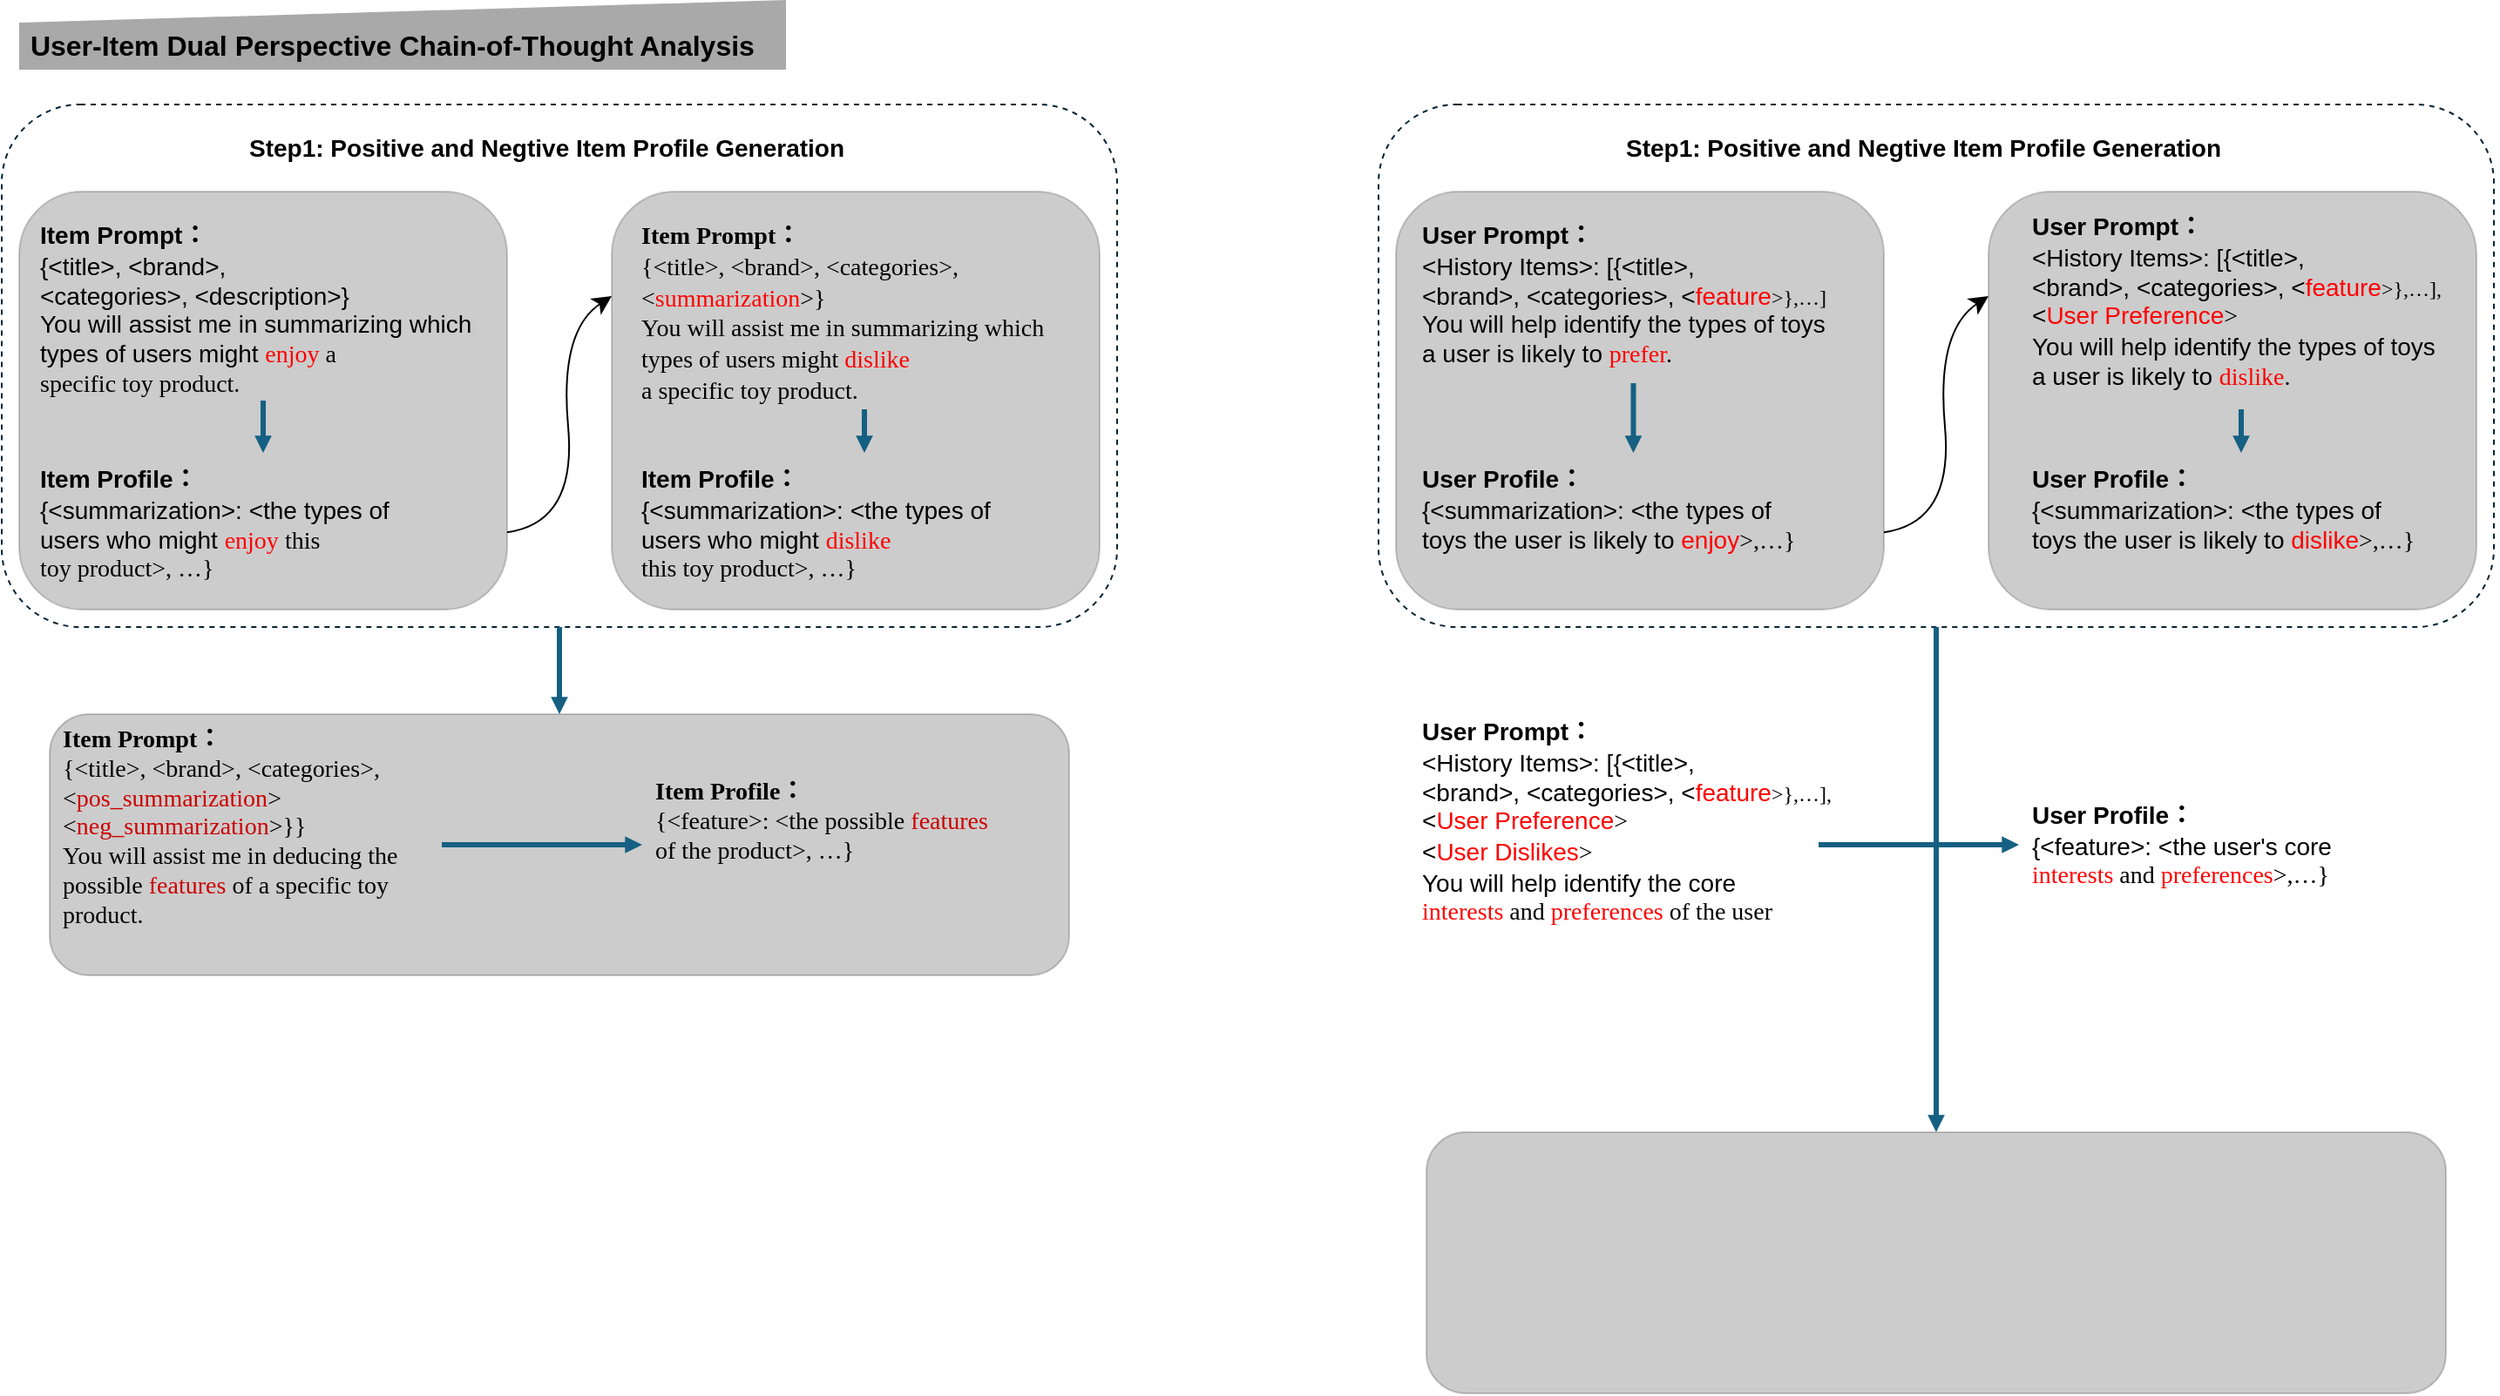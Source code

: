 <mxfile version="26.0.16">
  <diagram name="第 1 页" id="442niqhSu2lS9myGtu38">
    <mxGraphModel dx="2119" dy="1115" grid="1" gridSize="10" guides="1" tooltips="1" connect="1" arrows="1" fold="1" page="1" pageScale="1" pageWidth="827" pageHeight="1169" math="0" shadow="0">
      <root>
        <mxCell id="0" />
        <mxCell id="1" parent="0" />
        <mxCell id="eqOlh_1EKqWcsQfCFC2H-27" value="" style="rounded=1;whiteSpace=wrap;html=1;dashed=1;strokeColor=light-dark(#042433,#042433);" parent="1" vertex="1">
          <mxGeometry x="-780" y="250" width="640" height="300" as="geometry" />
        </mxCell>
        <mxCell id="cAAzMpG0Tfow3gVaOTzU-6" value="" style="rounded=1;whiteSpace=wrap;html=1;gradientColor=light-dark(#FFEFD5,#E6F7FF);gradientDirection=south;strokeColor=default;fillColor=default;opacity=20;" parent="1" vertex="1">
          <mxGeometry x="-770" y="300" width="280" height="240" as="geometry" />
        </mxCell>
        <mxCell id="cAAzMpG0Tfow3gVaOTzU-11" style="edgeStyle=orthogonalEdgeStyle;rounded=0;orthogonalLoop=1;jettySize=auto;html=1;strokeColor=#156082;targetPerimeterSpacing=0;fontSize=11;strokeWidth=3;endArrow=block;endFill=1;endSize=2;exitX=0.5;exitY=1;exitDx=0;exitDy=0;entryX=0.5;entryY=0;entryDx=0;entryDy=0;" parent="1" target="kIWgFsy2-NyYdf6hUy1c-21" edge="1" source="kIWgFsy2-NyYdf6hUy1c-20">
          <mxGeometry relative="1" as="geometry">
            <mxPoint x="-617.5" y="420" as="sourcePoint" />
            <mxPoint x="-617.5" y="450" as="targetPoint" />
          </mxGeometry>
        </mxCell>
        <mxCell id="eqOlh_1EKqWcsQfCFC2H-3" value="" style="rounded=1;whiteSpace=wrap;html=1;gradientColor=light-dark(#FFEFD5,#E6F7FF);gradientDirection=south;strokeColor=default;fillColor=default;opacity=20;" parent="1" vertex="1">
          <mxGeometry x="-430" y="300" width="280" height="240" as="geometry" />
        </mxCell>
        <mxCell id="eqOlh_1EKqWcsQfCFC2H-4" style="edgeStyle=orthogonalEdgeStyle;rounded=0;orthogonalLoop=1;jettySize=auto;html=1;strokeColor=#156082;targetPerimeterSpacing=0;fontSize=11;strokeWidth=3;endArrow=block;endFill=1;endSize=2;exitX=0.5;exitY=1;exitDx=0;exitDy=0;" parent="1" source="eqOlh_1EKqWcsQfCFC2H-12" target="kIWgFsy2-NyYdf6hUy1c-19" edge="1">
          <mxGeometry relative="1" as="geometry">
            <mxPoint x="-320" y="410" as="sourcePoint" />
            <mxPoint x="-304.96" y="455" as="targetPoint" />
          </mxGeometry>
        </mxCell>
        <mxCell id="eqOlh_1EKqWcsQfCFC2H-5" value="&lt;p style=&quot;white-space: normal; margin-top: 0pt; margin-bottom: 0pt; margin-left: 0in; direction: ltr; unicode-bidi: embed; word-break: normal;&quot;&gt;&lt;br&gt;&lt;/p&gt;" style="text;html=1;align=left;verticalAlign=middle;resizable=0;points=[];autosize=1;strokeColor=none;fillColor=none;" parent="1" vertex="1">
          <mxGeometry x="-467.5" y="635" width="20" height="30" as="geometry" />
        </mxCell>
        <mxCell id="eqOlh_1EKqWcsQfCFC2H-9" value="&lt;p style=&quot;font-size: 14px; text-align: left; white-space: normal; margin-top: 0pt; margin-bottom: 0pt; margin-left: 0in; direction: ltr; unicode-bidi: embed; word-break: normal;&quot;&gt;&lt;br&gt;&lt;/p&gt;" style="text;html=1;align=center;verticalAlign=middle;resizable=0;points=[];autosize=1;strokeColor=none;fillColor=none;fontSize=16;" parent="1" vertex="1">
          <mxGeometry x="-397.5" y="635" width="20" height="30" as="geometry" />
        </mxCell>
        <mxCell id="eqOlh_1EKqWcsQfCFC2H-12" value="&lt;p style=&quot;caret-color: rgb(0, 0, 0); color: rgb(0, 0, 0); font-family: Helvetica; font-style: normal; font-variant-caps: normal; font-weight: 400; letter-spacing: normal; text-indent: 0px; text-transform: none; white-space: normal; word-spacing: 0px; -webkit-text-stroke-width: 0px; text-decoration: none; font-size: 14px; text-align: left; margin-top: 0pt; margin-bottom: 0pt; margin-left: 0in; direction: ltr; unicode-bidi: embed; word-break: normal;&quot;&gt;&lt;span style=&quot;font-family: Aptos; font-weight: bold;&quot;&gt;Item Prompt&lt;/span&gt;&lt;span style=&quot;font-family: 等线; font-weight: bold;&quot;&gt;：&lt;/span&gt;&lt;/p&gt;&lt;p style=&quot;caret-color: rgb(0, 0, 0); color: rgb(0, 0, 0); font-family: Helvetica; font-style: normal; font-variant-caps: normal; font-weight: 400; letter-spacing: normal; text-indent: 0px; text-transform: none; white-space: normal; word-spacing: 0px; -webkit-text-stroke-width: 0px; text-decoration: none; font-size: 14px; text-align: left; margin-top: 0pt; margin-bottom: 0pt; margin-left: 0in; direction: ltr; unicode-bidi: embed; word-break: normal;&quot;&gt;&lt;span style=&quot;font-family: Aptos;&quot;&gt;{&amp;lt;title&amp;gt;, &amp;lt;brand&amp;gt;, &amp;lt;categories&amp;gt;, &amp;lt;&lt;/span&gt;&lt;span style=&quot;font-family: Aptos; color: red;&quot;&gt;summarization&lt;/span&gt;&lt;span style=&quot;font-family: Aptos;&quot;&gt;&amp;gt;}&lt;/span&gt;&lt;/p&gt;&lt;p style=&quot;caret-color: rgb(0, 0, 0); color: rgb(0, 0, 0); font-family: Helvetica; font-style: normal; font-variant-caps: normal; font-weight: 400; letter-spacing: normal; text-indent: 0px; text-transform: none; white-space: normal; word-spacing: 0px; -webkit-text-stroke-width: 0px; text-decoration: none; font-size: 14px; text-align: left; margin-top: 0pt; margin-bottom: 0pt; margin-left: 0in; direction: ltr; unicode-bidi: embed; word-break: normal;&quot;&gt;&lt;span style=&quot;font-family: Aptos;&quot;&gt;You will assist me in summarizing which types of users might&amp;nbsp;&lt;/span&gt;&lt;span style=&quot;font-family: Aptos; color: red;&quot;&gt;dislike&lt;/span&gt;&lt;span style=&quot;font-family: Aptos;&quot;&gt;&amp;nbsp;&lt;/span&gt;&lt;/p&gt;&lt;p style=&quot;caret-color: rgb(0, 0, 0); color: rgb(0, 0, 0); font-family: Helvetica; font-style: normal; font-variant-caps: normal; font-weight: 400; letter-spacing: normal; text-indent: 0px; text-transform: none; white-space: normal; word-spacing: 0px; -webkit-text-stroke-width: 0px; text-decoration: none; font-size: 14px; text-align: left; margin-top: 0pt; margin-bottom: 0pt; margin-left: 0in; direction: ltr; unicode-bidi: embed; word-break: normal;&quot;&gt;&lt;span style=&quot;font-family: Aptos;&quot;&gt;a specific toy product.&lt;/span&gt;&lt;/p&gt;" style="text;whiteSpace=wrap;html=1;" parent="1" vertex="1">
          <mxGeometry x="-415" y="310" width="260" height="115" as="geometry" />
        </mxCell>
        <mxCell id="eqOlh_1EKqWcsQfCFC2H-15" value="" style="curved=1;endArrow=classic;html=1;rounded=0;fontSize=12;startSize=8;endSize=8;exitX=1;exitY=0.815;exitDx=0;exitDy=0;exitPerimeter=0;entryX=0;entryY=0.25;entryDx=0;entryDy=0;" parent="1" source="cAAzMpG0Tfow3gVaOTzU-6" target="eqOlh_1EKqWcsQfCFC2H-3" edge="1">
          <mxGeometry width="50" height="50" relative="1" as="geometry">
            <mxPoint x="-430" y="460" as="sourcePoint" />
            <mxPoint x="-380" y="410" as="targetPoint" />
            <Array as="points">
              <mxPoint x="-450" y="490" />
              <mxPoint x="-460" y="380" />
            </Array>
          </mxGeometry>
        </mxCell>
        <mxCell id="eqOlh_1EKqWcsQfCFC2H-20" value="&lt;p style=&quot;caret-color: rgb(0, 0, 0); color: rgb(0, 0, 0); font-style: normal; font-variant-caps: normal; font-weight: 400; letter-spacing: normal; orphans: auto; text-indent: 0px; text-transform: none; white-space: normal; widows: auto; word-spacing: 0px; -webkit-text-stroke-width: 0px; text-decoration: none; margin-top: 0pt; margin-bottom: 0pt; margin-left: 0in; text-align: left; direction: ltr; unicode-bidi: embed; word-break: normal;&quot;&gt;&lt;span style=&quot;font-size: 10.5pt; font-family: Aptos; color: black; font-weight: bold;&quot;&gt;Item Prompt&lt;/span&gt;&lt;span style=&quot;font-size: 10.5pt; font-family: 等线; color: black; font-weight: bold;&quot;&gt;：&lt;/span&gt;&lt;/p&gt;&lt;p style=&quot;caret-color: rgb(0, 0, 0); color: rgb(0, 0, 0); font-style: normal; font-variant-caps: normal; font-weight: 400; letter-spacing: normal; orphans: auto; text-indent: 0px; text-transform: none; white-space: normal; widows: auto; word-spacing: 0px; -webkit-text-stroke-width: 0px; text-decoration: none; margin-top: 0pt; margin-bottom: 0pt; margin-left: 0in; text-align: left; direction: ltr; unicode-bidi: embed; word-break: normal;&quot;&gt;&lt;span style=&quot;font-size: 10.5pt; font-family: Aptos; color: black;&quot;&gt;{&amp;lt;title&amp;gt;, &amp;lt;brand&amp;gt;, &amp;lt;categories&amp;gt;, &amp;lt;&lt;/span&gt;&lt;span style=&quot;font-size: 10.5pt; font-family: Aptos; color: red;&quot;&gt;pos_summarization&lt;/span&gt;&lt;span style=&quot;font-size: 10.5pt; font-family: Aptos; color: black;&quot;&gt;&amp;gt; &amp;lt;&lt;/span&gt;&lt;span style=&quot;font-size: 10.5pt; font-family: Aptos; color: red;&quot;&gt;neg_summarization&lt;/span&gt;&lt;span style=&quot;font-size: 10.5pt; font-family: Aptos; color: black;&quot;&gt;&amp;gt;}}&lt;/span&gt;&lt;/p&gt;&lt;p style=&quot;caret-color: rgb(0, 0, 0); color: rgb(0, 0, 0); font-style: normal; font-variant-caps: normal; font-weight: 400; letter-spacing: normal; orphans: auto; text-indent: 0px; text-transform: none; white-space: normal; widows: auto; word-spacing: 0px; -webkit-text-stroke-width: 0px; text-decoration: none; margin-top: 0pt; margin-bottom: 0pt; margin-left: 0in; text-align: left; direction: ltr; unicode-bidi: embed; word-break: normal;&quot;&gt;&lt;span style=&quot;font-size: 10.5pt; font-family: Aptos; color: black;&quot;&gt;You will assist me in deducing the possible&lt;span class=&quot;Apple-converted-space&quot;&gt;&amp;nbsp;&lt;/span&gt;&lt;/span&gt;&lt;span style=&quot;font-size: 10.5pt; font-family: Aptos; color: red;&quot;&gt;features&lt;/span&gt;&lt;span style=&quot;font-size: 10.5pt; font-family: Aptos; color: black;&quot;&gt;&lt;span class=&quot;Apple-converted-space&quot;&gt;&amp;nbsp;&lt;/span&gt;of a specific toy product.&lt;/span&gt;&lt;/p&gt;" style="text;whiteSpace=wrap;html=1;" parent="1" vertex="1">
          <mxGeometry x="-747.5" y="600" width="220" height="150" as="geometry" />
        </mxCell>
        <mxCell id="eqOlh_1EKqWcsQfCFC2H-21" value="&lt;p style=&quot;caret-color: rgb(0, 0, 0); color: rgb(0, 0, 0); font-style: normal; font-variant-caps: normal; font-weight: 400; letter-spacing: normal; text-indent: 0px; text-transform: none; white-space: normal; word-spacing: 0px; -webkit-text-stroke-width: 0px; text-decoration: none; margin-top: 0pt; margin-bottom: 0pt; margin-left: 0in; text-align: left; direction: ltr; unicode-bidi: embed; word-break: normal;&quot;&gt;&lt;span style=&quot;font-size: 10.5pt; font-family: Aptos; color: black; font-weight: bold;&quot;&gt;Item Profile&lt;/span&gt;&lt;span style=&quot;font-size: 10.5pt; font-family: 等线; color: black; font-weight: bold;&quot;&gt;：&lt;/span&gt;&lt;/p&gt;&lt;p style=&quot;caret-color: rgb(0, 0, 0); color: rgb(0, 0, 0); font-style: normal; font-variant-caps: normal; font-weight: 400; letter-spacing: normal; text-indent: 0px; text-transform: none; white-space: normal; word-spacing: 0px; -webkit-text-stroke-width: 0px; text-decoration: none; margin-top: 0pt; margin-bottom: 0pt; margin-left: 0in; text-align: left; direction: ltr; unicode-bidi: embed; word-break: normal;&quot;&gt;&lt;span style=&quot;font-size: 10.5pt; font-family: Aptos; color: black;&quot;&gt;{&amp;lt;feature&amp;gt;: &amp;lt;the possible&lt;span class=&quot;Apple-converted-space&quot;&gt;&amp;nbsp;&lt;/span&gt;&lt;/span&gt;&lt;span style=&quot;font-size: 10.5pt; font-family: Aptos; color: red;&quot;&gt;features&lt;/span&gt;&lt;span style=&quot;font-size: 10.5pt; font-family: Aptos; color: black;&quot;&gt;&lt;span class=&quot;Apple-converted-space&quot;&gt;&amp;nbsp;&lt;/span&gt;&lt;/span&gt;&lt;/p&gt;&lt;p style=&quot;caret-color: rgb(0, 0, 0); color: rgb(0, 0, 0); font-style: normal; font-variant-caps: normal; font-weight: 400; letter-spacing: normal; text-indent: 0px; text-transform: none; white-space: normal; word-spacing: 0px; -webkit-text-stroke-width: 0px; text-decoration: none; margin-top: 0pt; margin-bottom: 0pt; margin-left: 0in; text-align: left; direction: ltr; unicode-bidi: embed; word-break: normal;&quot;&gt;&lt;span style=&quot;font-size: 10.5pt; font-family: Aptos; color: black;&quot;&gt;of the product&amp;gt;, …}&lt;/span&gt;&lt;/p&gt;" style="text;whiteSpace=wrap;html=1;" parent="1" vertex="1">
          <mxGeometry x="-407.5" y="630" width="245" height="80" as="geometry" />
        </mxCell>
        <mxCell id="eqOlh_1EKqWcsQfCFC2H-24" value="" style="rounded=1;whiteSpace=wrap;html=1;gradientColor=light-dark(#FFEFD5,#E6F7FF);gradientDirection=south;strokeColor=default;fillColor=default;opacity=20;" parent="1" vertex="1">
          <mxGeometry x="-752.5" y="600" width="585" height="150" as="geometry" />
        </mxCell>
        <mxCell id="eqOlh_1EKqWcsQfCFC2H-23" style="edgeStyle=orthogonalEdgeStyle;rounded=0;orthogonalLoop=1;jettySize=auto;html=1;strokeColor=#156082;targetPerimeterSpacing=0;fontSize=11;strokeWidth=3;endArrow=block;endFill=1;endSize=2;exitX=1;exitY=0.5;exitDx=0;exitDy=0;" parent="1" source="eqOlh_1EKqWcsQfCFC2H-20" edge="1">
          <mxGeometry relative="1" as="geometry">
            <mxPoint x="-277.5" y="440" as="sourcePoint" />
            <mxPoint x="-412.5" y="675" as="targetPoint" />
          </mxGeometry>
        </mxCell>
        <mxCell id="eqOlh_1EKqWcsQfCFC2H-28" style="edgeStyle=orthogonalEdgeStyle;rounded=0;orthogonalLoop=1;jettySize=auto;html=1;strokeColor=#156082;targetPerimeterSpacing=0;fontSize=11;strokeWidth=3;endArrow=block;endFill=1;endSize=2;exitX=0.5;exitY=1;exitDx=0;exitDy=0;entryX=0.5;entryY=0;entryDx=0;entryDy=0;" parent="1" source="eqOlh_1EKqWcsQfCFC2H-27" target="eqOlh_1EKqWcsQfCFC2H-24" edge="1">
          <mxGeometry relative="1" as="geometry">
            <mxPoint x="-280" y="440" as="sourcePoint" />
            <mxPoint x="-280" y="470" as="targetPoint" />
          </mxGeometry>
        </mxCell>
        <mxCell id="kIWgFsy2-NyYdf6hUy1c-16" value="&lt;p style=&quot;language:zh-CN;margin-top:0pt;margin-bottom:0pt;margin-left:0in;&lt;br/&gt;text-align:left;direction:ltr;unicode-bidi:embed;mso-line-break-override:none;&lt;br/&gt;word-break:normal;punctuation-wrap:hanging&quot;&gt;&lt;span style=&quot;font-size: 10.5pt; color: black; font-weight: bold;&quot;&gt;Step1: Positive and Negtive Item Profile Generation&lt;/span&gt;&lt;/p&gt;" style="text;whiteSpace=wrap;html=1;" vertex="1" parent="1">
          <mxGeometry x="-640" y="260" width="355" height="25" as="geometry" />
        </mxCell>
        <mxCell id="kIWgFsy2-NyYdf6hUy1c-18" value="" style="group" vertex="1" connectable="0" parent="1">
          <mxGeometry x="-770" y="190" width="440" height="40" as="geometry" />
        </mxCell>
        <mxCell id="kIWgFsy2-NyYdf6hUy1c-10" value="" style="html=1;strokeWidth=2;shape=manualInput;whiteSpace=wrap;rounded=1;size=13;arcSize=0;fillColor=#A9A9A9;strokeColor=none;" vertex="1" parent="kIWgFsy2-NyYdf6hUy1c-18">
          <mxGeometry width="440" height="40" as="geometry" />
        </mxCell>
        <mxCell id="kIWgFsy2-NyYdf6hUy1c-15" value="&lt;p style=&quot;language:zh-CN;margin-top:0pt;margin-bottom:0pt;margin-left:0in;&lt;br/&gt;text-align:left;direction:ltr;unicode-bidi:embed;mso-line-break-override:none;&lt;br/&gt;word-break:normal;punctuation-wrap:hanging&quot;&gt;&lt;span style=&quot;font-size: 12pt; color: black; font-weight: bold;&quot;&gt;&lt;span style=&quot;mso-spacerun:yes&quot;&gt;&amp;nbsp;&lt;/span&gt;User-Item Dual Perspective Chain-of-Thought Analysis&lt;/span&gt;&lt;/p&gt;" style="text;whiteSpace=wrap;html=1;" vertex="1" parent="kIWgFsy2-NyYdf6hUy1c-18">
          <mxGeometry y="10" width="430" height="30" as="geometry" />
        </mxCell>
        <mxCell id="kIWgFsy2-NyYdf6hUy1c-19" value="&lt;p style=&quot;language:zh-CN;margin-top:0pt;margin-bottom:0pt;margin-left:0in;&lt;br/&gt;text-align:left;direction:ltr;unicode-bidi:embed;mso-line-break-override:none;&lt;br/&gt;word-break:normal;punctuation-wrap:hanging&quot;&gt;&lt;span style=&quot;font-size: 10.5pt; color: black; font-weight: bold;&quot;&gt;Item Profile&lt;/span&gt;&lt;span style=&quot;font-size: 10.5pt; font-family: 等线; color: black; font-weight: bold;&quot;&gt;：&lt;/span&gt;&lt;/p&gt;&lt;p style=&quot;language:zh-CN;margin-top:0pt;margin-bottom:0pt;margin-left:0in;&lt;br/&gt;text-align:left;direction:ltr;unicode-bidi:embed;mso-line-break-override:none;&lt;br/&gt;word-break:normal;punctuation-wrap:hanging&quot;&gt;&lt;span style=&quot;font-size: 10.5pt; color: black;&quot;&gt;{&amp;lt;summarization&amp;gt;: &amp;lt;the types of&lt;br&gt;users who might &lt;/span&gt;&lt;span style=&quot;font-size: 10.5pt; font-family: Aptos; color: red;&quot;&gt;dislike&lt;/span&gt;&lt;span style=&quot;font-size: 10.5pt; font-family: Aptos; color: black;&quot;&gt;&lt;br&gt;this toy product&amp;gt;, …}&lt;/span&gt;&lt;/p&gt;" style="text;whiteSpace=wrap;html=1;" vertex="1" parent="1">
          <mxGeometry x="-415" y="450" width="260" height="80" as="geometry" />
        </mxCell>
        <mxCell id="kIWgFsy2-NyYdf6hUy1c-20" value="&lt;p style=&quot;language:zh-CN;margin-top:0pt;margin-bottom:0pt;margin-left:0in;&lt;br/&gt;text-align:left;direction:ltr;unicode-bidi:embed;mso-line-break-override:none;&lt;br/&gt;word-break:normal;punctuation-wrap:hanging&quot;&gt;&lt;span style=&quot;font-size: 10.5pt; color: black; font-weight: bold;&quot;&gt;Item Prompt&lt;/span&gt;&lt;span style=&quot;font-size: 10.5pt; font-family: 等线; color: black; font-weight: bold;&quot;&gt;：&lt;/span&gt;&lt;/p&gt;&lt;p style=&quot;language:zh-CN;margin-top:0pt;margin-bottom:0pt;margin-left:0in;&lt;br/&gt;text-align:left;direction:ltr;unicode-bidi:embed;mso-line-break-override:none;&lt;br/&gt;word-break:normal;punctuation-wrap:hanging&quot;&gt;&lt;span style=&quot;font-size: 10.5pt; color: black;&quot;&gt;{&amp;lt;title&amp;gt;, &amp;lt;brand&amp;gt;,&lt;br&gt;&amp;lt;categories&amp;gt;, &amp;lt;description&amp;gt;}&lt;/span&gt;&lt;/p&gt;&lt;p style=&quot;language:zh-CN;margin-top:0pt;margin-bottom:0pt;margin-left:0in;&lt;br/&gt;text-align:left;direction:ltr;unicode-bidi:embed;mso-line-break-override:none;&lt;br/&gt;word-break:normal;punctuation-wrap:hanging&quot;&gt;&lt;span style=&quot;font-size: 10.5pt; color: black;&quot;&gt;You will assist me in summarizing which&lt;br&gt;types of users might &lt;/span&gt;&lt;span style=&quot;font-size: 10.5pt; font-family: Aptos; color: red;&quot;&gt;enjoy&lt;/span&gt;&lt;span style=&quot;font-size:10.5pt;font-family:Aptos;mso-ascii-font-family:&lt;br/&gt;Aptos;mso-fareast-font-family:等线;mso-bidi-font-family:+mn-cs;mso-ascii-theme-font:&lt;br/&gt;minor-latin;mso-fareast-theme-font:minor-fareast;mso-bidi-theme-font:minor-bidi;&lt;br/&gt;color:black;mso-color-index:1;mso-font-kerning:12.0pt;language:en-US;&lt;br/&gt;mso-style-textfill-type:solid;mso-style-textfill-fill-themecolor:text1;&lt;br/&gt;mso-style-textfill-fill-color:black;mso-style-textfill-fill-alpha:100.0%&quot;&gt; a&lt;br&gt;specific toy product.&lt;/span&gt;&lt;/p&gt;" style="text;whiteSpace=wrap;html=1;" vertex="1" parent="1">
          <mxGeometry x="-760" y="310" width="260" height="110" as="geometry" />
        </mxCell>
        <mxCell id="kIWgFsy2-NyYdf6hUy1c-21" value="&lt;p style=&quot;language:zh-CN;margin-top:0pt;margin-bottom:0pt;margin-left:0in;&lt;br/&gt;text-align:left;direction:ltr;unicode-bidi:embed;mso-line-break-override:none;&lt;br/&gt;word-break:normal;punctuation-wrap:hanging&quot;&gt;&lt;span style=&quot;font-size: 10.5pt; color: black; font-weight: bold;&quot;&gt;Item Profile&lt;/span&gt;&lt;span style=&quot;font-size: 10.5pt; font-family: 等线; color: black; font-weight: bold;&quot;&gt;：&lt;/span&gt;&lt;/p&gt;&lt;p style=&quot;language:zh-CN;margin-top:0pt;margin-bottom:0pt;margin-left:0in;&lt;br/&gt;text-align:left;direction:ltr;unicode-bidi:embed;mso-line-break-override:none;&lt;br/&gt;word-break:normal;punctuation-wrap:hanging&quot;&gt;&lt;span style=&quot;font-size: 10.5pt; color: black;&quot;&gt;{&amp;lt;summarization&amp;gt;: &amp;lt;the types of&lt;br&gt;users who might &lt;/span&gt;&lt;span style=&quot;font-size: 10.5pt; font-family: Aptos; color: red;&quot;&gt;enjoy&lt;/span&gt;&lt;span style=&quot;font-size:10.5pt;font-family:Aptos;mso-ascii-font-family:&lt;br/&gt;Aptos;mso-fareast-font-family:等线;mso-bidi-font-family:+mn-cs;mso-ascii-theme-font:&lt;br/&gt;minor-latin;mso-fareast-theme-font:minor-fareast;mso-bidi-theme-font:minor-bidi;&lt;br/&gt;color:black;mso-color-index:1;mso-font-kerning:12.0pt;language:en-US;&lt;br/&gt;mso-style-textfill-type:solid;mso-style-textfill-fill-themecolor:text1;&lt;br/&gt;mso-style-textfill-fill-color:black;mso-style-textfill-fill-alpha:100.0%&quot;&gt; this&lt;br&gt;toy product&amp;gt;, …}&lt;/span&gt;&lt;/p&gt;" style="text;whiteSpace=wrap;html=1;" vertex="1" parent="1">
          <mxGeometry x="-760" y="450" width="260" height="80" as="geometry" />
        </mxCell>
        <mxCell id="kIWgFsy2-NyYdf6hUy1c-23" value="" style="rounded=1;whiteSpace=wrap;html=1;dashed=1;strokeColor=light-dark(#042433,#042433);" vertex="1" parent="1">
          <mxGeometry x="10" y="250" width="640" height="300" as="geometry" />
        </mxCell>
        <mxCell id="kIWgFsy2-NyYdf6hUy1c-24" value="" style="rounded=1;whiteSpace=wrap;html=1;gradientColor=light-dark(#FFEFD5,#E6F7FF);gradientDirection=south;strokeColor=default;fillColor=default;opacity=20;" vertex="1" parent="1">
          <mxGeometry x="20" y="300" width="280" height="240" as="geometry" />
        </mxCell>
        <mxCell id="kIWgFsy2-NyYdf6hUy1c-25" style="edgeStyle=orthogonalEdgeStyle;rounded=0;orthogonalLoop=1;jettySize=auto;html=1;strokeColor=#156082;targetPerimeterSpacing=0;fontSize=11;strokeWidth=3;endArrow=block;endFill=1;endSize=2;entryX=0.5;entryY=0;entryDx=0;entryDy=0;exitX=0.5;exitY=1;exitDx=0;exitDy=0;" edge="1" parent="1" source="kIWgFsy2-NyYdf6hUy1c-41" target="kIWgFsy2-NyYdf6hUy1c-42">
          <mxGeometry relative="1" as="geometry">
            <mxPoint x="159.41" y="425" as="sourcePoint" />
            <mxPoint x="159.41" y="455" as="targetPoint" />
          </mxGeometry>
        </mxCell>
        <mxCell id="kIWgFsy2-NyYdf6hUy1c-26" value="" style="rounded=1;whiteSpace=wrap;html=1;gradientColor=light-dark(#FFEFD5,#E6F7FF);gradientDirection=south;strokeColor=default;fillColor=default;opacity=20;" vertex="1" parent="1">
          <mxGeometry x="360" y="300" width="280" height="240" as="geometry" />
        </mxCell>
        <mxCell id="kIWgFsy2-NyYdf6hUy1c-27" style="edgeStyle=orthogonalEdgeStyle;rounded=0;orthogonalLoop=1;jettySize=auto;html=1;strokeColor=#156082;targetPerimeterSpacing=0;fontSize=11;strokeWidth=3;endArrow=block;endFill=1;endSize=2;exitX=0.5;exitY=1;exitDx=0;exitDy=0;entryX=0.5;entryY=0;entryDx=0;entryDy=0;" edge="1" parent="1" target="kIWgFsy2-NyYdf6hUy1c-44">
          <mxGeometry relative="1" as="geometry">
            <mxPoint x="505" y="425" as="sourcePoint" />
            <mxPoint x="505" y="450" as="targetPoint" />
          </mxGeometry>
        </mxCell>
        <mxCell id="kIWgFsy2-NyYdf6hUy1c-28" value="&lt;p style=&quot;white-space: normal; margin-top: 0pt; margin-bottom: 0pt; margin-left: 0in; direction: ltr; unicode-bidi: embed; word-break: normal;&quot;&gt;&lt;br&gt;&lt;/p&gt;" style="text;html=1;align=left;verticalAlign=middle;resizable=0;points=[];autosize=1;strokeColor=none;fillColor=none;" vertex="1" parent="1">
          <mxGeometry x="322.5" y="635" width="20" height="30" as="geometry" />
        </mxCell>
        <mxCell id="kIWgFsy2-NyYdf6hUy1c-29" value="&lt;p style=&quot;font-size: 14px; text-align: left; white-space: normal; margin-top: 0pt; margin-bottom: 0pt; margin-left: 0in; direction: ltr; unicode-bidi: embed; word-break: normal;&quot;&gt;&lt;br&gt;&lt;/p&gt;" style="text;html=1;align=center;verticalAlign=middle;resizable=0;points=[];autosize=1;strokeColor=none;fillColor=none;fontSize=16;" vertex="1" parent="1">
          <mxGeometry x="392.5" y="635" width="20" height="30" as="geometry" />
        </mxCell>
        <mxCell id="kIWgFsy2-NyYdf6hUy1c-31" value="" style="curved=1;endArrow=classic;html=1;rounded=0;fontSize=12;startSize=8;endSize=8;exitX=1;exitY=0.815;exitDx=0;exitDy=0;exitPerimeter=0;entryX=0;entryY=0.25;entryDx=0;entryDy=0;" edge="1" parent="1" source="kIWgFsy2-NyYdf6hUy1c-24" target="kIWgFsy2-NyYdf6hUy1c-26">
          <mxGeometry width="50" height="50" relative="1" as="geometry">
            <mxPoint x="360" y="460" as="sourcePoint" />
            <mxPoint x="410" y="410" as="targetPoint" />
            <Array as="points">
              <mxPoint x="340" y="490" />
              <mxPoint x="330" y="380" />
            </Array>
          </mxGeometry>
        </mxCell>
        <mxCell id="kIWgFsy2-NyYdf6hUy1c-34" value="" style="rounded=1;whiteSpace=wrap;html=1;gradientColor=light-dark(#FFEFD5,#E6F7FF);gradientDirection=south;strokeColor=default;fillColor=default;opacity=20;" vertex="1" parent="1">
          <mxGeometry x="37.5" y="840" width="585" height="150" as="geometry" />
        </mxCell>
        <mxCell id="kIWgFsy2-NyYdf6hUy1c-35" style="edgeStyle=orthogonalEdgeStyle;rounded=0;orthogonalLoop=1;jettySize=auto;html=1;strokeColor=#156082;targetPerimeterSpacing=0;fontSize=11;strokeWidth=3;endArrow=block;endFill=1;endSize=2;exitX=1;exitY=0.5;exitDx=0;exitDy=0;" edge="1" parent="1">
          <mxGeometry relative="1" as="geometry">
            <mxPoint x="262.5" y="675" as="sourcePoint" />
            <mxPoint x="377.5" y="675" as="targetPoint" />
          </mxGeometry>
        </mxCell>
        <mxCell id="kIWgFsy2-NyYdf6hUy1c-36" style="edgeStyle=orthogonalEdgeStyle;rounded=0;orthogonalLoop=1;jettySize=auto;html=1;strokeColor=#156082;targetPerimeterSpacing=0;fontSize=11;strokeWidth=3;endArrow=block;endFill=1;endSize=2;exitX=0.5;exitY=1;exitDx=0;exitDy=0;entryX=0.5;entryY=0;entryDx=0;entryDy=0;" edge="1" parent="1" source="kIWgFsy2-NyYdf6hUy1c-23" target="kIWgFsy2-NyYdf6hUy1c-34">
          <mxGeometry relative="1" as="geometry">
            <mxPoint x="510" y="440" as="sourcePoint" />
            <mxPoint x="510" y="470" as="targetPoint" />
          </mxGeometry>
        </mxCell>
        <mxCell id="kIWgFsy2-NyYdf6hUy1c-37" value="&lt;p style=&quot;language:zh-CN;margin-top:0pt;margin-bottom:0pt;margin-left:0in;&lt;br/&gt;text-align:left;direction:ltr;unicode-bidi:embed;mso-line-break-override:none;&lt;br/&gt;word-break:normal;punctuation-wrap:hanging&quot;&gt;&lt;span style=&quot;font-size: 10.5pt; color: black; font-weight: bold;&quot;&gt;Step1: Positive and Negtive Item Profile Generation&lt;/span&gt;&lt;/p&gt;" style="text;whiteSpace=wrap;html=1;" vertex="1" parent="1">
          <mxGeometry x="150" y="260" width="355" height="25" as="geometry" />
        </mxCell>
        <mxCell id="kIWgFsy2-NyYdf6hUy1c-41" value="&lt;p style=&quot;language:zh-CN;margin-top:0pt;margin-bottom:0pt;margin-left:0in;&lt;br/&gt;text-align:left;direction:ltr;unicode-bidi:embed;mso-line-break-override:none;&lt;br/&gt;word-break:normal;punctuation-wrap:hanging&quot;&gt;&lt;span style=&quot;font-size: 10.5pt; color: black; font-weight: bold;&quot;&gt;User Prompt&lt;/span&gt;&lt;span style=&quot;font-size: 10.5pt; font-family: 等线; color: black; font-weight: bold;&quot;&gt;：&lt;/span&gt;&lt;/p&gt;&lt;p style=&quot;language:zh-CN;margin-top:0pt;margin-bottom:0pt;margin-left:0in;&lt;br/&gt;text-align:left;direction:ltr;unicode-bidi:embed;mso-line-break-override:none;&lt;br/&gt;word-break:normal;punctuation-wrap:hanging&quot;&gt;&lt;span style=&quot;font-size: 10.5pt; color: black;&quot;&gt;&amp;lt;History Items&amp;gt;: [{&amp;lt;title&amp;gt;,&lt;br&gt;&amp;lt;brand&amp;gt;, &amp;lt;categories&amp;gt;, &amp;lt;&lt;/span&gt;&lt;span style=&quot;font-size: 10.5pt; color: red;&quot;&gt;feature&lt;/span&gt;&lt;span style=&quot;font-family: Aptos; color: black;&quot;&gt;&amp;gt;},…]&lt;/span&gt;&lt;/p&gt;&lt;p style=&quot;language:zh-CN;margin-top:0pt;margin-bottom:0pt;margin-left:0in;&lt;br/&gt;text-align:left;direction:ltr;unicode-bidi:embed;mso-line-break-override:none;&lt;br/&gt;word-break:normal;punctuation-wrap:hanging&quot;&gt;&lt;span style=&quot;font-size: 10.5pt; color: black;&quot;&gt;You will help identify the types of toys&lt;br&gt;a user is likely to &lt;/span&gt;&lt;span style=&quot;font-size: 10.5pt; font-family: Aptos; color: red;&quot;&gt;prefer&lt;/span&gt;&lt;span style=&quot;font-size: 10.5pt; font-family: Aptos; color: black;&quot;&gt;.&lt;/span&gt;&lt;/p&gt;" style="text;whiteSpace=wrap;html=1;" vertex="1" parent="1">
          <mxGeometry x="32.5" y="310" width="247.5" height="100" as="geometry" />
        </mxCell>
        <mxCell id="kIWgFsy2-NyYdf6hUy1c-42" value="&lt;p style=&quot;language:zh-CN;margin-top:0pt;margin-bottom:0pt;margin-left:0in;&lt;br/&gt;text-align:left;direction:ltr;unicode-bidi:embed;mso-line-break-override:none;&lt;br/&gt;word-break:normal;punctuation-wrap:hanging&quot;&gt;&lt;span style=&quot;font-size: 10.5pt; color: black; font-weight: bold;&quot;&gt;User Profile&lt;/span&gt;&lt;span style=&quot;font-size: 10.5pt; font-family: 等线; color: black; font-weight: bold;&quot;&gt;：&lt;/span&gt;&lt;/p&gt;&lt;p style=&quot;language:zh-CN;margin-top:0pt;margin-bottom:0pt;margin-left:0in;&lt;br/&gt;text-align:left;direction:ltr;unicode-bidi:embed;mso-line-break-override:none;&lt;br/&gt;word-break:normal;punctuation-wrap:hanging&quot;&gt;&lt;span style=&quot;font-size: 10.5pt; color: black;&quot;&gt;{&amp;lt;summarization&amp;gt;: &amp;lt;the types of&lt;br&gt;toys the user is likely to &lt;/span&gt;&lt;span style=&quot;font-size: 10.5pt; color: red;&quot;&gt;enjoy&lt;/span&gt;&lt;span style=&quot;font-size:10.5pt;font-family:Aptos;mso-ascii-font-family:&lt;br/&gt;Aptos;mso-fareast-font-family:等线;mso-bidi-font-family:+mn-cs;mso-ascii-theme-font:&lt;br/&gt;minor-latin;mso-fareast-theme-font:minor-fareast;mso-bidi-theme-font:minor-bidi;&lt;br/&gt;color:black;mso-color-index:1;mso-font-kerning:12.0pt;language:en-US;&lt;br/&gt;mso-style-textfill-type:solid;mso-style-textfill-fill-themecolor:text1;&lt;br/&gt;mso-style-textfill-fill-color:black;mso-style-textfill-fill-alpha:100.0%&quot;&gt;&amp;gt;,…}&lt;/span&gt;&lt;/p&gt;" style="text;whiteSpace=wrap;html=1;" vertex="1" parent="1">
          <mxGeometry x="32.5" y="450" width="247.5" height="70" as="geometry" />
        </mxCell>
        <mxCell id="kIWgFsy2-NyYdf6hUy1c-43" value="&lt;p style=&quot;language:zh-CN;margin-top:0pt;margin-bottom:0pt;margin-left:0in;&lt;br/&gt;text-align:left;direction:ltr;unicode-bidi:embed;mso-line-break-override:none;&lt;br/&gt;word-break:normal;punctuation-wrap:hanging&quot;&gt;&lt;span style=&quot;font-size: 10.5pt; color: black; font-weight: bold;&quot;&gt;User Prompt&lt;/span&gt;&lt;span style=&quot;font-size: 10.5pt; font-family: 等线; color: black; font-weight: bold;&quot;&gt;：&lt;/span&gt;&lt;/p&gt;&lt;p style=&quot;language:zh-CN;margin-top:0pt;margin-bottom:0pt;margin-left:0in;&lt;br/&gt;text-align:left;direction:ltr;unicode-bidi:embed;mso-line-break-override:none;&lt;br/&gt;word-break:normal;punctuation-wrap:hanging&quot;&gt;&lt;span style=&quot;font-size: 10.5pt; color: black;&quot;&gt;&amp;lt;History Items&amp;gt;: [{&amp;lt;title&amp;gt;,&lt;br&gt;&amp;lt;brand&amp;gt;, &amp;lt;categories&amp;gt;, &amp;lt;&lt;/span&gt;&lt;span style=&quot;font-size: 10.5pt; color: red;&quot;&gt;feature&lt;/span&gt;&lt;span style=&quot;font-family: Aptos; color: black;&quot;&gt;&amp;gt;},…],&lt;/span&gt;&lt;/p&gt;&lt;p style=&quot;language:zh-CN;margin-top:0pt;margin-bottom:0pt;margin-left:0in;&lt;br/&gt;text-align:left;direction:ltr;unicode-bidi:embed;mso-line-break-override:none;&lt;br/&gt;word-break:normal;punctuation-wrap:hanging&quot;&gt;&lt;span style=&quot;font-size: 10.5pt; color: black;&quot;&gt;&amp;lt;&lt;/span&gt;&lt;span style=&quot;font-size: 10.5pt; color: red;&quot;&gt;User Preference&lt;/span&gt;&lt;span style=&quot;font-size:10.5pt;font-family:Aptos;mso-ascii-font-family:Aptos;&lt;br/&gt;mso-fareast-font-family:等线;mso-bidi-font-family:+mn-cs;mso-ascii-theme-font:&lt;br/&gt;minor-latin;mso-fareast-theme-font:minor-fareast;mso-bidi-theme-font:minor-bidi;&lt;br/&gt;color:black;mso-color-index:1;mso-font-kerning:12.0pt;language:en-US;&lt;br/&gt;mso-style-textfill-type:solid;mso-style-textfill-fill-themecolor:text1;&lt;br/&gt;mso-style-textfill-fill-color:black;mso-style-textfill-fill-alpha:100.0%&quot;&gt;&amp;gt;&lt;/span&gt;&lt;/p&gt;&lt;p style=&quot;language:zh-CN;margin-top:0pt;margin-bottom:0pt;margin-left:0in;&lt;br/&gt;text-align:left;direction:ltr;unicode-bidi:embed;mso-line-break-override:none;&lt;br/&gt;word-break:normal;punctuation-wrap:hanging&quot;&gt;&lt;span style=&quot;font-size: 10.5pt; color: black;&quot;&gt;You will help identify the types of toys&lt;br&gt;a user is likely to &lt;/span&gt;&lt;span style=&quot;font-size: 10.5pt; font-family: Aptos; color: red;&quot;&gt;dislike&lt;/span&gt;&lt;span style=&quot;font-size: 10.5pt; font-family: Aptos; color: black;&quot;&gt;.&lt;/span&gt;&lt;/p&gt;" style="text;whiteSpace=wrap;html=1;" vertex="1" parent="1">
          <mxGeometry x="382.5" y="305" width="270" height="120" as="geometry" />
        </mxCell>
        <mxCell id="kIWgFsy2-NyYdf6hUy1c-44" value="&lt;p style=&quot;language:zh-CN;margin-top:0pt;margin-bottom:0pt;margin-left:0in;&lt;br/&gt;text-align:left;direction:ltr;unicode-bidi:embed;mso-line-break-override:none;&lt;br/&gt;word-break:normal;punctuation-wrap:hanging&quot;&gt;&lt;span style=&quot;font-size: 10.5pt; color: black; font-weight: bold;&quot;&gt;User Profile&lt;/span&gt;&lt;span style=&quot;font-size: 10.5pt; font-family: 等线; color: black; font-weight: bold;&quot;&gt;：&lt;/span&gt;&lt;/p&gt;&lt;p style=&quot;language:zh-CN;margin-top:0pt;margin-bottom:0pt;margin-left:0in;&lt;br/&gt;text-align:left;direction:ltr;unicode-bidi:embed;mso-line-break-override:none;&lt;br/&gt;word-break:normal;punctuation-wrap:hanging&quot;&gt;&lt;span style=&quot;font-size: 10.5pt; color: black;&quot;&gt;{&amp;lt;summarization&amp;gt;: &amp;lt;the types of&lt;br&gt;toys the user is likely to &lt;/span&gt;&lt;span style=&quot;font-size: 10.5pt; color: red;&quot;&gt;dislike&lt;/span&gt;&lt;span style=&quot;font-size: 10.5pt; font-family: Aptos; color: black;&quot;&gt;&amp;gt;,…}&lt;/span&gt;&lt;/p&gt;" style="text;whiteSpace=wrap;html=1;" vertex="1" parent="1">
          <mxGeometry x="382.5" y="450" width="245" height="80" as="geometry" />
        </mxCell>
        <mxCell id="kIWgFsy2-NyYdf6hUy1c-46" value="&lt;p style=&quot;language:zh-CN;margin-top:0pt;margin-bottom:0pt;margin-left:0in;&lt;br/&gt;text-align:left;direction:ltr;unicode-bidi:embed;mso-line-break-override:none;&lt;br/&gt;word-break:normal;punctuation-wrap:hanging&quot;&gt;&lt;span style=&quot;font-size: 10.5pt; color: black; font-weight: bold;&quot;&gt;User Prompt&lt;/span&gt;&lt;span style=&quot;font-size: 10.5pt; font-family: 等线; color: black; font-weight: bold;&quot;&gt;：&lt;/span&gt;&lt;/p&gt;&lt;p style=&quot;language:zh-CN;margin-top:0pt;margin-bottom:0pt;margin-left:0in;&lt;br/&gt;text-align:left;direction:ltr;unicode-bidi:embed;mso-line-break-override:none;&lt;br/&gt;word-break:normal;punctuation-wrap:hanging&quot;&gt;&lt;span style=&quot;font-size: 10.5pt; color: black;&quot;&gt;&amp;lt;History Items&amp;gt;: [{&amp;lt;title&amp;gt;,&lt;br&gt;&amp;lt;brand&amp;gt;, &amp;lt;categories&amp;gt;, &amp;lt;&lt;/span&gt;&lt;span style=&quot;font-size: 10.5pt; color: red;&quot;&gt;feature&lt;/span&gt;&lt;span style=&quot;font-family: Aptos; color: black;&quot;&gt;&amp;gt;},…],&lt;/span&gt;&lt;/p&gt;&lt;p style=&quot;language:zh-CN;margin-top:0pt;margin-bottom:0pt;margin-left:0in;&lt;br/&gt;text-align:left;direction:ltr;unicode-bidi:embed;mso-line-break-override:none;&lt;br/&gt;word-break:normal;punctuation-wrap:hanging&quot;&gt;&lt;span style=&quot;font-size: 10.5pt; color: black;&quot;&gt;&amp;lt;&lt;/span&gt;&lt;span style=&quot;font-size: 10.5pt; color: red;&quot;&gt;User Preference&lt;/span&gt;&lt;span style=&quot;font-size:10.5pt;font-family:Aptos;mso-ascii-font-family:Aptos;&lt;br/&gt;mso-fareast-font-family:等线;mso-bidi-font-family:+mn-cs;mso-ascii-theme-font:&lt;br/&gt;minor-latin;mso-fareast-theme-font:minor-fareast;mso-bidi-theme-font:minor-bidi;&lt;br/&gt;color:black;mso-color-index:1;mso-font-kerning:12.0pt;language:en-US;&lt;br/&gt;mso-style-textfill-type:solid;mso-style-textfill-fill-themecolor:text1;&lt;br/&gt;mso-style-textfill-fill-color:black;mso-style-textfill-fill-alpha:100.0%&quot;&gt;&amp;gt;&lt;/span&gt;&lt;/p&gt;&lt;p style=&quot;language:zh-CN;margin-top:0pt;margin-bottom:0pt;margin-left:0in;&lt;br/&gt;text-align:left;direction:ltr;unicode-bidi:embed;mso-line-break-override:none;&lt;br/&gt;word-break:normal;punctuation-wrap:hanging&quot;&gt;&lt;span style=&quot;font-size: 10.5pt; color: black;&quot;&gt;&amp;lt;&lt;/span&gt;&lt;span style=&quot;font-size: 10.5pt; color: red;&quot;&gt;User Dislikes&lt;/span&gt;&lt;span style=&quot;font-size:10.5pt;font-family:Aptos;mso-ascii-font-family:Aptos;&lt;br/&gt;mso-fareast-font-family:等线;mso-bidi-font-family:+mn-cs;mso-ascii-theme-font:&lt;br/&gt;minor-latin;mso-fareast-theme-font:minor-fareast;mso-bidi-theme-font:minor-bidi;&lt;br/&gt;color:black;mso-color-index:1;mso-font-kerning:12.0pt;language:en-US;&lt;br/&gt;mso-style-textfill-type:solid;mso-style-textfill-fill-themecolor:text1;&lt;br/&gt;mso-style-textfill-fill-color:black;mso-style-textfill-fill-alpha:100.0%&quot;&gt;&amp;gt;&lt;/span&gt;&lt;/p&gt;&lt;p style=&quot;language:zh-CN;margin-top:0pt;margin-bottom:0pt;margin-left:0in;&lt;br/&gt;text-align:left;direction:ltr;unicode-bidi:embed;mso-line-break-override:none;&lt;br/&gt;word-break:normal;punctuation-wrap:hanging&quot;&gt;&lt;span style=&quot;font-size: 10.5pt; color: black;&quot;&gt;You will help identify the core&amp;nbsp;&lt;/span&gt;&lt;/p&gt;&lt;p style=&quot;language:zh-CN;margin-top:0pt;margin-bottom:0pt;margin-left:0in;&lt;br/&gt;text-align:left;direction:ltr;unicode-bidi:embed;mso-line-break-override:none;&lt;br/&gt;word-break:normal;punctuation-wrap:hanging&quot;&gt;&lt;span style=&quot;font-size:10.5pt;font-family:Aptos;mso-ascii-font-family:Aptos;&lt;br/&gt;mso-fareast-font-family:等线;mso-bidi-font-family:+mn-cs;mso-ascii-theme-font:&lt;br/&gt;minor-latin;mso-fareast-theme-font:minor-fareast;mso-bidi-theme-font:minor-bidi;&lt;br/&gt;color:red;mso-font-kerning:12.0pt;language:en-US;mso-style-textfill-type:solid;&lt;br/&gt;mso-style-textfill-fill-color:red;mso-style-textfill-fill-alpha:100.0%&quot;&gt;&lt;font style=&quot;color: rgb(255, 0, 0);&quot;&gt;interests&lt;/font&gt;&lt;/span&gt;&lt;span style=&quot;font-size:10.5pt;font-family:Aptos;mso-ascii-font-family:Aptos;&lt;br/&gt;mso-fareast-font-family:等线;mso-bidi-font-family:+mn-cs;mso-ascii-theme-font:&lt;br/&gt;minor-latin;mso-fareast-theme-font:minor-fareast;mso-bidi-theme-font:minor-bidi;&lt;br/&gt;color:black;mso-color-index:1;mso-font-kerning:12.0pt;language:en-US;&lt;br/&gt;mso-style-textfill-type:solid;mso-style-textfill-fill-themecolor:text1;&lt;br/&gt;mso-style-textfill-fill-color:black;mso-style-textfill-fill-alpha:100.0%&quot;&gt; and&amp;nbsp;&lt;/span&gt;&lt;span style=&quot;font-size:10.5pt;font-family:Aptos;mso-ascii-font-family:Aptos;&lt;br/&gt;mso-fareast-font-family:等线;mso-bidi-font-family:+mn-cs;mso-ascii-theme-font:&lt;br/&gt;minor-latin;mso-fareast-theme-font:minor-fareast;mso-bidi-theme-font:minor-bidi;&lt;br/&gt;color:red;mso-font-kerning:12.0pt;language:en-US;mso-style-textfill-type:solid;&lt;br/&gt;mso-style-textfill-fill-color:red;mso-style-textfill-fill-alpha:100.0%&quot;&gt;&lt;font style=&quot;color: rgb(255, 0, 0);&quot;&gt;preferences&lt;/font&gt; &lt;/span&gt;&lt;span style=&quot;font-size:10.5pt;font-family:Aptos;mso-ascii-font-family:&lt;br/&gt;Aptos;mso-fareast-font-family:等线;mso-bidi-font-family:+mn-cs;mso-ascii-theme-font:&lt;br/&gt;minor-latin;mso-fareast-theme-font:minor-fareast;mso-bidi-theme-font:minor-bidi;&lt;br/&gt;color:black;mso-color-index:1;mso-font-kerning:12.0pt;language:en-US;&lt;br/&gt;mso-style-textfill-type:solid;mso-style-textfill-fill-themecolor:text1;&lt;br/&gt;mso-style-textfill-fill-color:black;mso-style-textfill-fill-alpha:100.0%&quot;&gt;of the user&lt;/span&gt;&lt;/p&gt;" style="text;whiteSpace=wrap;html=1;" vertex="1" parent="1">
          <mxGeometry x="32.5" y="595" width="287.5" height="150" as="geometry" />
        </mxCell>
        <mxCell id="kIWgFsy2-NyYdf6hUy1c-47" value="&lt;p style=&quot;language:zh-CN;margin-top:0pt;margin-bottom:0pt;margin-left:0in;&lt;br/&gt;text-align:left;direction:ltr;unicode-bidi:embed;mso-line-break-override:none;&lt;br/&gt;word-break:normal;punctuation-wrap:hanging&quot;&gt;&lt;span style=&quot;font-size: 10.5pt; color: black; font-weight: bold;&quot;&gt;User Profile&lt;/span&gt;&lt;span style=&quot;font-size: 10.5pt; font-family: 等线; color: black; font-weight: bold;&quot;&gt;：&lt;/span&gt;&lt;/p&gt;&lt;p style=&quot;language:zh-CN;margin-top:0pt;margin-bottom:0pt;margin-left:0in;&lt;br/&gt;text-align:left;direction:ltr;unicode-bidi:embed;mso-line-break-override:none;&lt;br/&gt;word-break:normal;punctuation-wrap:hanging&quot;&gt;&lt;span style=&quot;font-size: 10.5pt; color: black;&quot;&gt;{&amp;lt;feature&amp;gt;: &amp;lt;the user&#39;s core&amp;nbsp;&lt;/span&gt;&lt;/p&gt;&lt;p style=&quot;language:zh-CN;margin-top:0pt;margin-bottom:0pt;margin-left:0in;&lt;br/&gt;text-align:left;direction:ltr;unicode-bidi:embed;mso-line-break-override:none;&lt;br/&gt;word-break:normal;punctuation-wrap:hanging&quot;&gt;&lt;span style=&quot;font-size:10.5pt;font-family:Aptos;mso-ascii-font-family:Aptos;&lt;br/&gt;mso-fareast-font-family:等线;mso-bidi-font-family:+mn-cs;mso-ascii-theme-font:&lt;br/&gt;minor-latin;mso-fareast-theme-font:minor-fareast;mso-bidi-theme-font:minor-bidi;&lt;br/&gt;color:red;mso-font-kerning:12.0pt;language:en-US;mso-style-textfill-type:solid;&lt;br/&gt;mso-style-textfill-fill-color:red;mso-style-textfill-fill-alpha:100.0%&quot;&gt;&lt;font style=&quot;color: rgb(255, 0, 0);&quot;&gt;interests&lt;/font&gt;&amp;nbsp;&lt;/span&gt;&lt;span style=&quot;font-size:10.5pt;font-family:Aptos;mso-ascii-font-family:&lt;br/&gt;Aptos;mso-fareast-font-family:等线;mso-bidi-font-family:+mn-cs;mso-ascii-theme-font:&lt;br/&gt;minor-latin;mso-fareast-theme-font:minor-fareast;mso-bidi-theme-font:minor-bidi;&lt;br/&gt;color:black;mso-color-index:1;mso-font-kerning:12.0pt;language:en-US;&lt;br/&gt;mso-style-textfill-type:solid;mso-style-textfill-fill-themecolor:text1;&lt;br/&gt;mso-style-textfill-fill-color:black;mso-style-textfill-fill-alpha:100.0%&quot;&gt;and&amp;nbsp;&lt;/span&gt;&lt;span style=&quot;font-size:10.5pt;font-family:Aptos;mso-ascii-font-family:Aptos;&lt;br/&gt;mso-fareast-font-family:等线;mso-bidi-font-family:+mn-cs;mso-ascii-theme-font:&lt;br/&gt;minor-latin;mso-fareast-theme-font:minor-fareast;mso-bidi-theme-font:minor-bidi;&lt;br/&gt;color:red;mso-font-kerning:12.0pt;language:en-US;mso-style-textfill-type:solid;&lt;br/&gt;mso-style-textfill-fill-color:red;mso-style-textfill-fill-alpha:100.0%&quot;&gt;&lt;font style=&quot;color: rgb(255, 0, 0);&quot;&gt;preferences&lt;/font&gt;&lt;/span&gt;&lt;span style=&quot;font-size:10.5pt;font-family:Aptos;mso-ascii-font-family:&lt;br/&gt;Aptos;mso-fareast-font-family:等线;mso-bidi-font-family:+mn-cs;mso-ascii-theme-font:&lt;br/&gt;minor-latin;mso-fareast-theme-font:minor-fareast;mso-bidi-theme-font:minor-bidi;&lt;br/&gt;color:black;mso-color-index:1;mso-font-kerning:12.0pt;language:en-US;&lt;br/&gt;mso-style-textfill-type:solid;mso-style-textfill-fill-themecolor:text1;&lt;br/&gt;mso-style-textfill-fill-color:black;mso-style-textfill-fill-alpha:100.0%&quot;&gt;&amp;gt;,…}&lt;/span&gt;&lt;/p&gt;" style="text;whiteSpace=wrap;html=1;" vertex="1" parent="1">
          <mxGeometry x="382.5" y="642.5" width="227.5" height="65" as="geometry" />
        </mxCell>
      </root>
    </mxGraphModel>
  </diagram>
</mxfile>
